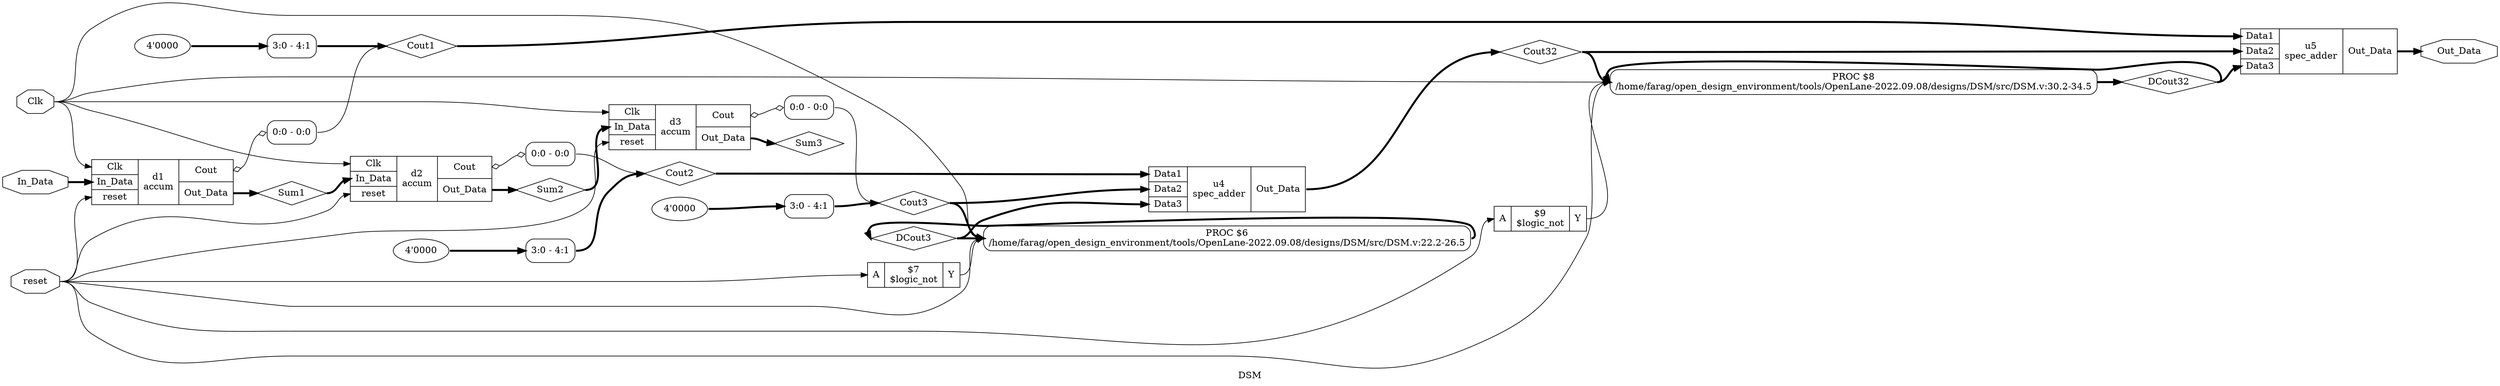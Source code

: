 digraph "DSM" {
label="DSM";
rankdir="LR";
remincross=true;
n5 [ shape=diamond, label="DCout3", color="black", fontcolor="black" ];
n6 [ shape=diamond, label="DCout32", color="black", fontcolor="black" ];
n7 [ shape=diamond, label="Cout32", color="black", fontcolor="black" ];
n8 [ shape=diamond, label="Cout3", color="black", fontcolor="black" ];
n9 [ shape=diamond, label="Cout2", color="black", fontcolor="black" ];
n10 [ shape=diamond, label="Cout1", color="black", fontcolor="black" ];
n11 [ shape=diamond, label="Sum3", color="black", fontcolor="black" ];
n12 [ shape=diamond, label="Sum2", color="black", fontcolor="black" ];
n13 [ shape=diamond, label="Sum1", color="black", fontcolor="black" ];
n14 [ shape=octagon, label="Out_Data", color="black", fontcolor="black" ];
n15 [ shape=octagon, label="reset", color="black", fontcolor="black" ];
n16 [ shape=octagon, label="Clk", color="black", fontcolor="black" ];
n17 [ shape=octagon, label="In_Data", color="black", fontcolor="black" ];
c21 [ shape=record, label="{{<p18> Data1|<p19> Data2|<p20> Data3}|u5\nspec_adder|{<p14> Out_Data}}" ];
c24 [ shape=record, label="{{<p22> A}|$9\n$logic_not|{<p23> Y}}" ];
c25 [ shape=record, label="{{<p18> Data1|<p19> Data2|<p20> Data3}|u4\nspec_adder|{<p14> Out_Data}}" ];
c26 [ shape=record, label="{{<p22> A}|$7\n$logic_not|{<p23> Y}}" ];
c28 [ shape=record, label="{{<p16> Clk|<p17> In_Data|<p15> reset}|d3\naccum|{<p27> Cout|<p14> Out_Data}}" ];
x0 [ shape=record, style=rounded, label="<s0> 0:0 - 0:0 " ];
c28:p27:e -> x0:w [arrowhead=odiamond, arrowtail=odiamond, dir=both, color="black", label=""];
c29 [ shape=record, label="{{<p16> Clk|<p17> In_Data|<p15> reset}|d2\naccum|{<p27> Cout|<p14> Out_Data}}" ];
x1 [ shape=record, style=rounded, label="<s0> 0:0 - 0:0 " ];
c29:p27:e -> x1:w [arrowhead=odiamond, arrowtail=odiamond, dir=both, color="black", label=""];
c30 [ shape=record, label="{{<p16> Clk|<p17> In_Data|<p15> reset}|d1\naccum|{<p27> Cout|<p14> Out_Data}}" ];
x2 [ shape=record, style=rounded, label="<s0> 0:0 - 0:0 " ];
c30:p27:e -> x2:w [arrowhead=odiamond, arrowtail=odiamond, dir=both, color="black", label=""];
p3 [shape=box, style=rounded, label="PROC $8\n/home/farag/open_design_environment/tools/OpenLane-2022.09.08/designs/DSM/src/DSM.v:30.2-34.5"];
p4 [shape=box, style=rounded, label="PROC $6\n/home/farag/open_design_environment/tools/OpenLane-2022.09.08/designs/DSM/src/DSM.v:22.2-26.5"];
v5 [ label="4'0000" ];
x6 [ shape=record, style=rounded, label="<s0> 3:0 - 4:1 " ];
v7 [ label="4'0000" ];
x8 [ shape=record, style=rounded, label="<s0> 3:0 - 4:1 " ];
v9 [ label="4'0000" ];
x10 [ shape=record, style=rounded, label="<s0> 3:0 - 4:1 " ];
c24:p23:e -> p3:w [color="black", label=""];
x2:s0:e -> n10:w [color="black", label=""];
x6:s0:e -> n10:w [color="black", style="setlinewidth(3)", label=""];
n10:e -> c21:p18:w [color="black", style="setlinewidth(3)", label=""];
c28:p14:e -> n11:w [color="black", style="setlinewidth(3)", label=""];
c29:p14:e -> n12:w [color="black", style="setlinewidth(3)", label=""];
n12:e -> c28:p17:w [color="black", style="setlinewidth(3)", label=""];
c30:p14:e -> n13:w [color="black", style="setlinewidth(3)", label=""];
n13:e -> c29:p17:w [color="black", style="setlinewidth(3)", label=""];
c21:p14:e -> n14:w [color="black", style="setlinewidth(3)", label=""];
n15:e -> c24:p22:w [color="black", label=""];
n15:e -> c26:p22:w [color="black", label=""];
n15:e -> c28:p15:w [color="black", label=""];
n15:e -> c29:p15:w [color="black", label=""];
n15:e -> c30:p15:w [color="black", label=""];
n15:e -> p3:w [color="black", label=""];
n15:e -> p4:w [color="black", label=""];
n16:e -> c28:p16:w [color="black", label=""];
n16:e -> c29:p16:w [color="black", label=""];
n16:e -> c30:p16:w [color="black", label=""];
n16:e -> p3:w [color="black", label=""];
n16:e -> p4:w [color="black", label=""];
n17:e -> c30:p17:w [color="black", style="setlinewidth(3)", label=""];
c26:p23:e -> p4:w [color="black", label=""];
p4:e -> n5:w [color="black", style="setlinewidth(3)", label=""];
n5:e -> c25:p20:w [color="black", style="setlinewidth(3)", label=""];
n5:e -> p4:w [color="black", style="setlinewidth(3)", label=""];
p3:e -> n6:w [color="black", style="setlinewidth(3)", label=""];
n6:e -> c21:p20:w [color="black", style="setlinewidth(3)", label=""];
n6:e -> p3:w [color="black", style="setlinewidth(3)", label=""];
c25:p14:e -> n7:w [color="black", style="setlinewidth(3)", label=""];
n7:e -> c21:p19:w [color="black", style="setlinewidth(3)", label=""];
n7:e -> p3:w [color="black", style="setlinewidth(3)", label=""];
x0:s0:e -> n8:w [color="black", label=""];
x10:s0:e -> n8:w [color="black", style="setlinewidth(3)", label=""];
n8:e -> c25:p19:w [color="black", style="setlinewidth(3)", label=""];
n8:e -> p4:w [color="black", style="setlinewidth(3)", label=""];
x1:s0:e -> n9:w [color="black", label=""];
x8:s0:e -> n9:w [color="black", style="setlinewidth(3)", label=""];
n9:e -> c25:p18:w [color="black", style="setlinewidth(3)", label=""];
v5:e -> x6:w [color="black", style="setlinewidth(3)", label=""];
v7:e -> x8:w [color="black", style="setlinewidth(3)", label=""];
v9:e -> x10:w [color="black", style="setlinewidth(3)", label=""];
}
